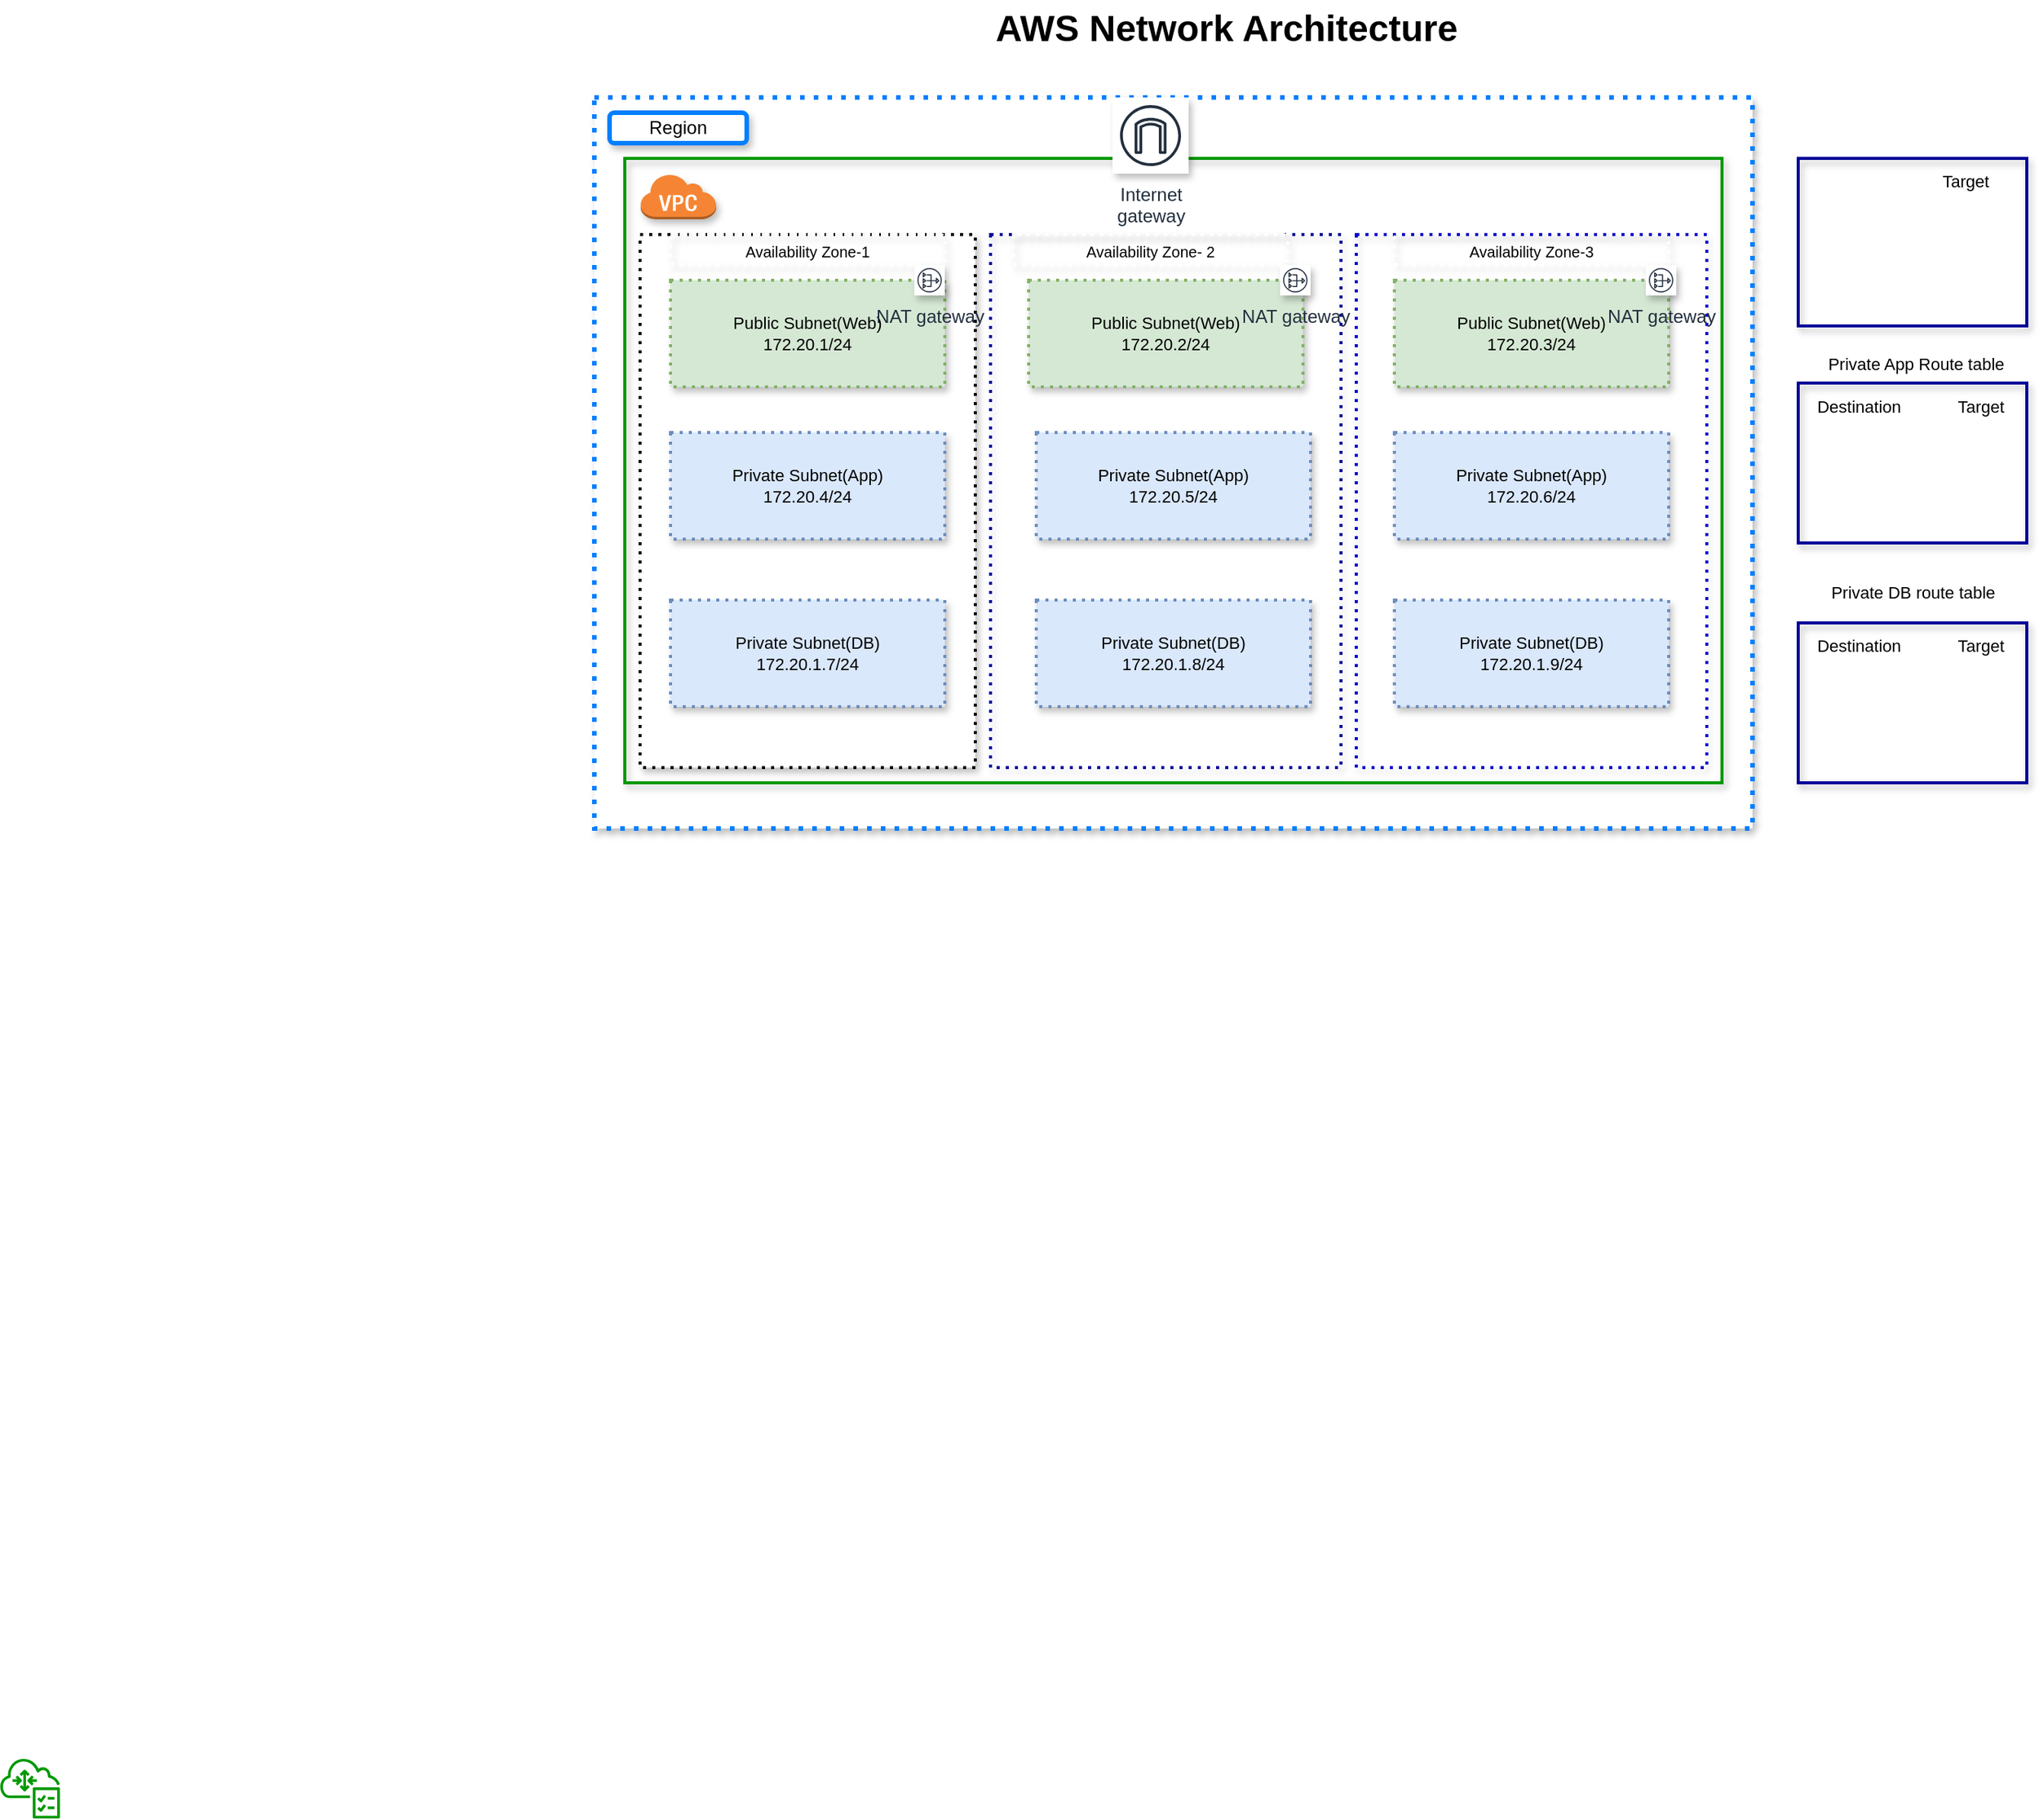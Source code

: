 <mxfile version="16.5.1" type="device" pages="2"><diagram id="9ilfL59pEdwuuDxyLTGa" name="Aws network architecture"><mxGraphModel dx="1038" dy="1741" grid="1" gridSize="10" guides="1" tooltips="1" connect="1" arrows="1" fold="1" page="1" pageScale="1" pageWidth="850" pageHeight="1100" math="0" shadow="0"><root><mxCell id="0"/><mxCell id="1" parent="0"/><mxCell id="xmKlLvKaqaFmYAz1y-vQ-2" value="" style="whiteSpace=wrap;html=1;strokeWidth=2;strokeColor=#009900;shadow=1;" parent="1" vertex="1"><mxGeometry x="470" y="-990" width="730" height="400" as="geometry"/></mxCell><mxCell id="xmKlLvKaqaFmYAz1y-vQ-3" value="" style="sketch=0;outlineConnect=0;fontColor=#232F3E;gradientColor=none;fillColor=#009900;strokeColor=none;dashed=0;verticalLabelPosition=bottom;verticalAlign=top;align=center;html=1;fontSize=12;fontStyle=0;aspect=fixed;pointerEvents=1;shape=mxgraph.aws4.vpc_network_access_analyzer;" parent="1" vertex="1"><mxGeometry x="70" y="60" width="39.49" height="40" as="geometry"/></mxCell><mxCell id="xmKlLvKaqaFmYAz1y-vQ-4" value="" style="rounded=0;whiteSpace=wrap;html=1;shadow=1;strokeColor=#007FFF;strokeWidth=3;fillColor=#FFFFFF;dashed=1;dashPattern=1 2;" parent="1" vertex="1"><mxGeometry x="460" y="-1030" width="760" height="480" as="geometry"/></mxCell><mxCell id="xmKlLvKaqaFmYAz1y-vQ-5" value="Region" style="rounded=1;whiteSpace=wrap;html=1;shadow=1;strokeColor=#007FFF;strokeWidth=3;fillColor=#FFFFFF;" parent="1" vertex="1"><mxGeometry x="470" y="-1020" width="90" height="20" as="geometry"/></mxCell><mxCell id="xmKlLvKaqaFmYAz1y-vQ-6" value="" style="rounded=0;whiteSpace=wrap;html=1;shadow=1;strokeColor=#009900;strokeWidth=2;fillColor=none;gradientColor=#ffffff;" parent="1" vertex="1"><mxGeometry x="480" y="-990" width="720" height="410" as="geometry"/></mxCell><mxCell id="xmKlLvKaqaFmYAz1y-vQ-11" value="" style="outlineConnect=0;dashed=0;verticalLabelPosition=bottom;verticalAlign=top;align=center;html=1;shape=mxgraph.aws3.virtual_private_cloud;fillColor=#F58534;gradientColor=none;shadow=1;fontSize=14;strokeColor=#FFFFFF;strokeWidth=2;" parent="1" vertex="1"><mxGeometry x="490" y="-980" width="50" height="30" as="geometry"/></mxCell><mxCell id="xmKlLvKaqaFmYAz1y-vQ-12" value="Internet&#10;gateway" style="sketch=0;outlineConnect=0;fontColor=#232F3E;gradientColor=none;strokeColor=#232F3E;fillColor=#ffffff;dashed=0;verticalLabelPosition=bottom;verticalAlign=top;align=center;html=1;fontSize=12;fontStyle=0;aspect=fixed;shape=mxgraph.aws4.resourceIcon;resIcon=mxgraph.aws4.internet_gateway;shadow=1;" parent="1" vertex="1"><mxGeometry x="800" y="-1030" width="50" height="50" as="geometry"/></mxCell><mxCell id="xmKlLvKaqaFmYAz1y-vQ-13" value="" style="rounded=0;whiteSpace=wrap;html=1;shadow=1;fontSize=14;strokeColor=#0000CC;strokeWidth=2;fillColor=none;gradientColor=#ffffff;dashed=1;dashPattern=1 2;" parent="1" vertex="1"><mxGeometry x="960" y="-940" width="230" height="350" as="geometry"/></mxCell><mxCell id="xmKlLvKaqaFmYAz1y-vQ-14" value="" style="rounded=0;whiteSpace=wrap;html=1;shadow=1;fontSize=14;strokeColor=#000099;strokeWidth=2;fillColor=none;gradientColor=#ffffff;dashed=1;dashPattern=1 2;" parent="1" vertex="1"><mxGeometry x="720" y="-940" width="230" height="350" as="geometry"/></mxCell><mxCell id="xmKlLvKaqaFmYAz1y-vQ-15" value="" style="rounded=0;whiteSpace=wrap;html=1;shadow=1;fontSize=14;strokeWidth=2;dashed=1;dashPattern=1 2;" parent="1" vertex="1"><mxGeometry x="490" y="-940" width="220" height="350" as="geometry"/></mxCell><mxCell id="xmKlLvKaqaFmYAz1y-vQ-18" value="&lt;font style=&quot;font-size: 10px&quot;&gt;Availability Zone-1&lt;/font&gt;" style="rounded=1;whiteSpace=wrap;html=1;shadow=1;dashed=1;dashPattern=1 2;fontSize=14;strokeColor=#FFFFFF;strokeWidth=2;fillColor=none;gradientColor=#ffffff;" parent="1" vertex="1"><mxGeometry x="510" y="-940" width="180" height="20" as="geometry"/></mxCell><mxCell id="xmKlLvKaqaFmYAz1y-vQ-20" value="&lt;font style=&quot;font-size: 10px&quot;&gt;Availability Zone- 2&lt;/font&gt;" style="rounded=1;whiteSpace=wrap;html=1;shadow=1;dashed=1;dashPattern=1 2;fontSize=14;strokeColor=#FFFFFF;strokeWidth=2;fillColor=none;gradientColor=#ffffff;" parent="1" vertex="1"><mxGeometry x="735" y="-940" width="180" height="20" as="geometry"/></mxCell><mxCell id="xmKlLvKaqaFmYAz1y-vQ-21" value="&lt;font style=&quot;font-size: 10px&quot;&gt;Availability Zone-3&lt;/font&gt;" style="rounded=1;whiteSpace=wrap;html=1;shadow=1;dashed=1;dashPattern=1 2;fontSize=14;strokeColor=#FFFFFF;strokeWidth=2;fillColor=none;gradientColor=#ffffff;" parent="1" vertex="1"><mxGeometry x="985" y="-940" width="180" height="20" as="geometry"/></mxCell><mxCell id="xmKlLvKaqaFmYAz1y-vQ-22" value="&lt;font style=&quot;font-size: 11px&quot;&gt;P&lt;font&gt;ublic Subnet(Web)&lt;br&gt;172.20.2/24&lt;br&gt;&lt;/font&gt;&lt;/font&gt;" style="rounded=0;whiteSpace=wrap;html=1;shadow=1;dashed=1;dashPattern=1 2;fontSize=10;strokeColor=#82b366;strokeWidth=2;fillColor=#d5e8d4;" parent="1" vertex="1"><mxGeometry x="745" y="-910" width="180" height="70" as="geometry"/></mxCell><mxCell id="xmKlLvKaqaFmYAz1y-vQ-23" value="&lt;font style=&quot;font-size: 11px&quot;&gt;P&lt;font&gt;ublic Subnet(Web)&lt;br&gt;172.20.1/24&lt;br&gt;&lt;/font&gt;&lt;/font&gt;" style="rounded=0;whiteSpace=wrap;html=1;shadow=1;dashed=1;dashPattern=1 2;fontSize=10;strokeColor=#82b366;strokeWidth=2;fillColor=#d5e8d4;" parent="1" vertex="1"><mxGeometry x="510" y="-910" width="180" height="70" as="geometry"/></mxCell><mxCell id="xmKlLvKaqaFmYAz1y-vQ-24" value="&lt;font style=&quot;font-size: 11px&quot;&gt;P&lt;font&gt;ublic Subnet(Web)&lt;br&gt;172.20.3/24&lt;br&gt;&lt;/font&gt;&lt;/font&gt;" style="rounded=0;whiteSpace=wrap;html=1;shadow=1;dashed=1;dashPattern=1 2;fontSize=10;strokeColor=#82b366;strokeWidth=2;fillColor=#d5e8d4;" parent="1" vertex="1"><mxGeometry x="985" y="-910" width="180" height="70" as="geometry"/></mxCell><mxCell id="xmKlLvKaqaFmYAz1y-vQ-25" value="&lt;font style=&quot;font-size: 11px&quot;&gt;Private&lt;font&gt;&amp;nbsp;Subnet(App)&lt;br&gt;172.20.4/24&lt;br&gt;&lt;/font&gt;&lt;/font&gt;" style="rounded=0;whiteSpace=wrap;html=1;shadow=1;dashed=1;dashPattern=1 2;fontSize=10;strokeColor=#6c8ebf;strokeWidth=2;fillColor=#dae8fc;" parent="1" vertex="1"><mxGeometry x="510" y="-810" width="180" height="70" as="geometry"/></mxCell><mxCell id="xmKlLvKaqaFmYAz1y-vQ-26" value="&lt;font style=&quot;font-size: 11px&quot;&gt;Private&lt;font&gt;&amp;nbsp;Subnet(DB)&lt;br&gt;172.20.1.8/24&lt;br&gt;&lt;/font&gt;&lt;/font&gt;" style="rounded=0;whiteSpace=wrap;html=1;shadow=1;dashed=1;dashPattern=1 2;fontSize=10;strokeColor=#6c8ebf;strokeWidth=2;fillColor=#dae8fc;" parent="1" vertex="1"><mxGeometry x="750" y="-700" width="180" height="70" as="geometry"/></mxCell><mxCell id="xmKlLvKaqaFmYAz1y-vQ-27" value="&lt;font style=&quot;font-size: 11px&quot;&gt;Private&lt;font&gt;&amp;nbsp;Subnet(App)&lt;br&gt;172.20.5/24&lt;br&gt;&lt;/font&gt;&lt;/font&gt;" style="rounded=0;whiteSpace=wrap;html=1;shadow=1;dashed=1;dashPattern=1 2;fontSize=10;strokeColor=#6c8ebf;strokeWidth=2;fillColor=#dae8fc;" parent="1" vertex="1"><mxGeometry x="750" y="-810" width="180" height="70" as="geometry"/></mxCell><mxCell id="xmKlLvKaqaFmYAz1y-vQ-28" value="&lt;font style=&quot;font-size: 11px&quot;&gt;Private&lt;font&gt;&amp;nbsp;Subnet(DB)&lt;br&gt;172.20.1.9/24&lt;br&gt;&lt;/font&gt;&lt;/font&gt;" style="rounded=0;whiteSpace=wrap;html=1;shadow=1;dashed=1;dashPattern=1 2;fontSize=10;strokeColor=#6c8ebf;strokeWidth=2;fillColor=#dae8fc;" parent="1" vertex="1"><mxGeometry x="985" y="-700" width="180" height="70" as="geometry"/></mxCell><mxCell id="xmKlLvKaqaFmYAz1y-vQ-29" value="&lt;font style=&quot;font-size: 11px&quot;&gt;Private&lt;font&gt;&amp;nbsp;Subnet(App)&lt;br&gt;172.20.6/24&lt;br&gt;&lt;/font&gt;&lt;/font&gt;" style="rounded=0;whiteSpace=wrap;html=1;shadow=1;dashed=1;dashPattern=1 2;fontSize=10;strokeColor=#6c8ebf;strokeWidth=2;fillColor=#dae8fc;" parent="1" vertex="1"><mxGeometry x="985" y="-810" width="180" height="70" as="geometry"/></mxCell><mxCell id="xmKlLvKaqaFmYAz1y-vQ-30" value="&lt;font style=&quot;font-size: 11px&quot;&gt;Private&lt;font&gt;&amp;nbsp;Subnet(DB)&lt;br&gt;172.20.1.7/24&lt;br&gt;&lt;/font&gt;&lt;/font&gt;" style="rounded=0;whiteSpace=wrap;html=1;shadow=1;dashed=1;dashPattern=1 2;fontSize=10;strokeColor=#6c8ebf;strokeWidth=2;fillColor=#dae8fc;" parent="1" vertex="1"><mxGeometry x="510" y="-700" width="180" height="70" as="geometry"/></mxCell><mxCell id="xmKlLvKaqaFmYAz1y-vQ-31" value="NAT gateway" style="sketch=0;outlineConnect=0;fontColor=#232F3E;gradientColor=none;strokeColor=#232F3E;fillColor=#ffffff;dashed=0;verticalLabelPosition=bottom;verticalAlign=top;align=center;html=1;fontSize=12;fontStyle=0;aspect=fixed;shape=mxgraph.aws4.resourceIcon;resIcon=mxgraph.aws4.nat_gateway;shadow=1;dashPattern=1 2;" parent="1" vertex="1"><mxGeometry x="1150" y="-920" width="20" height="20" as="geometry"/></mxCell><mxCell id="xmKlLvKaqaFmYAz1y-vQ-32" value="NAT gateway" style="sketch=0;outlineConnect=0;fontColor=#232F3E;gradientColor=none;strokeColor=#232F3E;fillColor=#ffffff;dashed=0;verticalLabelPosition=bottom;verticalAlign=top;align=center;html=1;fontSize=12;fontStyle=0;aspect=fixed;shape=mxgraph.aws4.resourceIcon;resIcon=mxgraph.aws4.nat_gateway;shadow=1;dashPattern=1 2;" parent="1" vertex="1"><mxGeometry x="910" y="-920" width="20" height="20" as="geometry"/></mxCell><mxCell id="xmKlLvKaqaFmYAz1y-vQ-33" value="NAT gateway" style="sketch=0;outlineConnect=0;fontColor=#232F3E;gradientColor=none;strokeColor=#232F3E;fillColor=#ffffff;dashed=0;verticalLabelPosition=bottom;verticalAlign=top;align=center;html=1;fontSize=12;fontStyle=0;aspect=fixed;shape=mxgraph.aws4.resourceIcon;resIcon=mxgraph.aws4.nat_gateway;shadow=1;dashPattern=1 2;" parent="1" vertex="1"><mxGeometry x="670" y="-920" width="20" height="20" as="geometry"/></mxCell><mxCell id="xmKlLvKaqaFmYAz1y-vQ-34" value="" style="rounded=0;whiteSpace=wrap;html=1;shadow=1;fontSize=11;strokeColor=#000099;strokeWidth=2;fillColor=none;gradientColor=#ffffff;" parent="1" vertex="1"><mxGeometry x="1250" y="-842.5" width="150" height="105" as="geometry"/></mxCell><mxCell id="xmKlLvKaqaFmYAz1y-vQ-35" value="" style="rounded=0;whiteSpace=wrap;html=1;shadow=1;fontSize=11;strokeColor=#000099;strokeWidth=2;fillColor=none;gradientColor=#ffffff;" parent="1" vertex="1"><mxGeometry x="1250" y="-990" width="150" height="110" as="geometry"/></mxCell><mxCell id="xmKlLvKaqaFmYAz1y-vQ-36" value="" style="rounded=0;whiteSpace=wrap;html=1;shadow=1;fontSize=11;strokeColor=#000099;strokeWidth=2;fillColor=none;gradientColor=#ffffff;" parent="1" vertex="1"><mxGeometry x="1250" y="-685" width="150" height="105" as="geometry"/></mxCell><mxCell id="xmKlLvKaqaFmYAz1y-vQ-44" value="Target" style="text;html=1;strokeColor=none;fillColor=none;align=center;verticalAlign=middle;whiteSpace=wrap;rounded=0;shadow=1;fontSize=11;" parent="1" vertex="1"><mxGeometry x="1330" y="-990" width="60" height="30" as="geometry"/></mxCell><mxCell id="xmKlLvKaqaFmYAz1y-vQ-45" value="Destination" style="text;html=1;strokeColor=none;fillColor=none;align=center;verticalAlign=middle;whiteSpace=wrap;rounded=0;shadow=1;fontSize=11;" parent="1" vertex="1"><mxGeometry x="1260" y="-842.5" width="60" height="30" as="geometry"/></mxCell><mxCell id="xmKlLvKaqaFmYAz1y-vQ-46" value="Target" style="text;html=1;strokeColor=none;fillColor=none;align=center;verticalAlign=middle;whiteSpace=wrap;rounded=0;shadow=1;fontSize=11;" parent="1" vertex="1"><mxGeometry x="1340" y="-842.5" width="60" height="30" as="geometry"/></mxCell><mxCell id="xmKlLvKaqaFmYAz1y-vQ-47" value="Destination" style="text;html=1;strokeColor=none;fillColor=none;align=center;verticalAlign=middle;whiteSpace=wrap;rounded=0;shadow=1;fontSize=11;" parent="1" vertex="1"><mxGeometry x="1260" y="-685" width="60" height="30" as="geometry"/></mxCell><mxCell id="xmKlLvKaqaFmYAz1y-vQ-48" value="Target" style="text;html=1;strokeColor=none;fillColor=none;align=center;verticalAlign=middle;whiteSpace=wrap;rounded=0;shadow=1;fontSize=11;" parent="1" vertex="1"><mxGeometry x="1340" y="-685" width="60" height="30" as="geometry"/></mxCell><mxCell id="xmKlLvKaqaFmYAz1y-vQ-50" value="Private App Route table" style="text;html=1;strokeColor=none;fillColor=none;align=center;verticalAlign=middle;whiteSpace=wrap;rounded=0;shadow=1;fontSize=11;" parent="1" vertex="1"><mxGeometry x="1265" y="-870" width="125" height="30" as="geometry"/></mxCell><mxCell id="xmKlLvKaqaFmYAz1y-vQ-51" value="Private DB route table" style="text;html=1;strokeColor=none;fillColor=none;align=center;verticalAlign=middle;whiteSpace=wrap;rounded=0;shadow=1;fontSize=11;" parent="1" vertex="1"><mxGeometry x="1262.5" y="-720" width="125" height="30" as="geometry"/></mxCell><mxCell id="xmKlLvKaqaFmYAz1y-vQ-58" value="&lt;b&gt;&lt;font style=&quot;font-size: 24px&quot;&gt;AWS Network Architecture&lt;/font&gt;&lt;/b&gt;" style="text;html=1;strokeColor=none;fillColor=none;align=center;verticalAlign=middle;whiteSpace=wrap;rounded=0;shadow=1;fontSize=11;" parent="1" vertex="1"><mxGeometry x="700" y="-1090" width="350" height="30" as="geometry"/></mxCell></root></mxGraphModel></diagram><diagram id="OjbrNaL3xqpUjWn_R8Hc" name="AWS Three Tier Architecture"><mxGraphModel dx="1038" dy="1741" grid="1" gridSize="10" guides="1" tooltips="1" connect="1" arrows="1" fold="1" page="1" pageScale="1" pageWidth="850" pageHeight="1100" math="0" shadow="0"><root><mxCell id="IDfDmK1JDLZxpyQMVHWa-0"/><mxCell id="IDfDmK1JDLZxpyQMVHWa-1" parent="IDfDmK1JDLZxpyQMVHWa-0"/><mxCell id="IDfDmK1JDLZxpyQMVHWa-2" value="" style="rounded=0;whiteSpace=wrap;html=1;shadow=1;fontSize=24;strokeColor=#000000;strokeWidth=1;fillColor=none;gradientColor=#ffffff;" parent="IDfDmK1JDLZxpyQMVHWa-1" vertex="1"><mxGeometry x="30" y="-450" width="810" height="560" as="geometry"/></mxCell><mxCell id="IDfDmK1JDLZxpyQMVHWa-3" value="" style="rounded=0;whiteSpace=wrap;html=1;shadow=1;fontSize=24;strokeColor=#000099;strokeWidth=2;fillColor=none;gradientColor=#ffffff;dashed=1;dashPattern=1 2;" parent="IDfDmK1JDLZxpyQMVHWa-1" vertex="1"><mxGeometry x="50" y="-390" width="780" height="460" as="geometry"/></mxCell><mxCell id="IDfDmK1JDLZxpyQMVHWa-4" value="&lt;b&gt;AWS Three Tier App Architecture&lt;/b&gt;" style="text;html=1;strokeColor=none;fillColor=none;align=center;verticalAlign=middle;whiteSpace=wrap;rounded=0;shadow=1;fontSize=24;" parent="IDfDmK1JDLZxpyQMVHWa-1" vertex="1"><mxGeometry x="210" y="-450" width="430" height="40" as="geometry"/></mxCell><mxCell id="k95Mn4BbqIVFrG9RTgCG-1" value="AWS Cloud" style="sketch=0;outlineConnect=0;fontColor=#232F3E;gradientColor=none;strokeColor=#232F3E;fillColor=#ffffff;dashed=0;verticalLabelPosition=bottom;verticalAlign=top;align=center;html=1;fontSize=12;fontStyle=0;aspect=fixed;shape=mxgraph.aws4.resourceIcon;resIcon=mxgraph.aws4.aws_cloud;shadow=1;" parent="IDfDmK1JDLZxpyQMVHWa-1" vertex="1"><mxGeometry x="40" y="-450" width="40" height="40" as="geometry"/></mxCell><mxCell id="k95Mn4BbqIVFrG9RTgCG-2" value="&lt;font style=&quot;font-size: 14px&quot;&gt;&lt;b&gt;Region&lt;/b&gt;&lt;/font&gt;" style="text;html=1;strokeColor=none;fillColor=none;align=center;verticalAlign=middle;whiteSpace=wrap;rounded=0;shadow=1;dashed=1;dashPattern=1 2;fontSize=24;" parent="IDfDmK1JDLZxpyQMVHWa-1" vertex="1"><mxGeometry x="60" y="-390" width="80" height="30" as="geometry"/></mxCell><mxCell id="k95Mn4BbqIVFrG9RTgCG-4" value="" style="rounded=0;whiteSpace=wrap;html=1;shadow=1;fontSize=14;strokeColor=#009900;strokeWidth=2;fillColor=none;gradientColor=#ffffff;" parent="IDfDmK1JDLZxpyQMVHWa-1" vertex="1"><mxGeometry x="70" y="-350" width="750" height="400" as="geometry"/></mxCell><mxCell id="T_vO4JBgtmGhAkzNvnO7-0" value="" style="outlineConnect=0;dashed=0;verticalLabelPosition=bottom;verticalAlign=top;align=center;html=1;shape=mxgraph.aws3.virtual_private_cloud;fillColor=#F58534;gradientColor=none;shadow=1;fontSize=14;strokeColor=#FFFFFF;strokeWidth=2;" parent="IDfDmK1JDLZxpyQMVHWa-1" vertex="1"><mxGeometry x="100" y="-350" width="50" height="30" as="geometry"/></mxCell><mxCell id="T_vO4JBgtmGhAkzNvnO7-1" value="" style="rounded=0;whiteSpace=wrap;html=1;shadow=1;fontSize=14;strokeColor=#0000CC;strokeWidth=2;fillColor=none;gradientColor=#ffffff;dashed=1;dashPattern=1 2;" parent="IDfDmK1JDLZxpyQMVHWa-1" vertex="1"><mxGeometry x="94.25" y="-296.25" width="310" height="330" as="geometry"/></mxCell><mxCell id="T_vO4JBgtmGhAkzNvnO7-2" value="" style="rounded=0;whiteSpace=wrap;html=1;shadow=1;fontSize=14;strokeColor=#0000CC;strokeWidth=2;fillColor=none;gradientColor=#ffffff;dashed=1;dashPattern=1 2;" parent="IDfDmK1JDLZxpyQMVHWa-1" vertex="1"><mxGeometry x="465" y="-298" width="330" height="330" as="geometry"/></mxCell><mxCell id="1WOXSY7i-XJZhf2cpbuF-0" value="" style="rounded=0;whiteSpace=wrap;html=1;shadow=1;fontSize=14;strokeColor=#82b366;strokeWidth=1;fillColor=#d5e8d4;" parent="IDfDmK1JDLZxpyQMVHWa-1" vertex="1"><mxGeometry x="120" y="-280" width="270" height="80" as="geometry"/></mxCell><mxCell id="1WOXSY7i-XJZhf2cpbuF-1" value="" style="rounded=0;whiteSpace=wrap;html=1;shadow=1;dashed=1;dashPattern=1 2;fontSize=14;strokeColor=#6c8ebf;strokeWidth=2;fillColor=#dae8fc;" parent="IDfDmK1JDLZxpyQMVHWa-1" vertex="1"><mxGeometry x="120" y="-60" width="270" height="80" as="geometry"/></mxCell><mxCell id="1WOXSY7i-XJZhf2cpbuF-2" value="" style="rounded=0;whiteSpace=wrap;html=1;shadow=1;dashed=1;dashPattern=1 2;fontSize=14;strokeColor=#6c8ebf;strokeWidth=2;fillColor=#dae8fc;" parent="IDfDmK1JDLZxpyQMVHWa-1" vertex="1"><mxGeometry x="120" y="-172.5" width="270" height="95" as="geometry"/></mxCell><mxCell id="1WOXSY7i-XJZhf2cpbuF-3" value="" style="rounded=0;whiteSpace=wrap;html=1;shadow=1;fontSize=14;strokeColor=#82b366;strokeWidth=1;fillColor=#d5e8d4;" parent="IDfDmK1JDLZxpyQMVHWa-1" vertex="1"><mxGeometry x="489.5" y="-280" width="275" height="80" as="geometry"/></mxCell><mxCell id="1WOXSY7i-XJZhf2cpbuF-4" value="" style="rounded=0;whiteSpace=wrap;html=1;shadow=1;dashed=1;dashPattern=1 2;fontSize=14;strokeColor=#6c8ebf;strokeWidth=2;fillColor=#dae8fc;" parent="IDfDmK1JDLZxpyQMVHWa-1" vertex="1"><mxGeometry x="489.5" y="-177.5" width="281" height="92.5" as="geometry"/></mxCell><mxCell id="1WOXSY7i-XJZhf2cpbuF-5" value="" style="rounded=0;whiteSpace=wrap;html=1;shadow=1;dashed=1;dashPattern=1 2;fontSize=14;strokeColor=#6c8ebf;strokeWidth=2;fillColor=#dae8fc;" parent="IDfDmK1JDLZxpyQMVHWa-1" vertex="1"><mxGeometry x="489.5" y="-65" width="280.5" height="80" as="geometry"/></mxCell><mxCell id="1WOXSY7i-XJZhf2cpbuF-7" value="Web" style="text;html=1;strokeColor=none;fillColor=none;align=center;verticalAlign=middle;whiteSpace=wrap;rounded=0;shadow=1;fontSize=14;" parent="IDfDmK1JDLZxpyQMVHWa-1" vertex="1"><mxGeometry x="120" y="-280" width="60" height="30" as="geometry"/></mxCell><mxCell id="1WOXSY7i-XJZhf2cpbuF-9" value="Web" style="text;html=1;strokeColor=none;fillColor=none;align=center;verticalAlign=middle;whiteSpace=wrap;rounded=0;shadow=1;fontSize=14;" parent="IDfDmK1JDLZxpyQMVHWa-1" vertex="1"><mxGeometry x="500" y="-277.5" width="60" height="30" as="geometry"/></mxCell><mxCell id="1WOXSY7i-XJZhf2cpbuF-10" value="App" style="text;html=1;strokeColor=none;fillColor=none;align=center;verticalAlign=middle;whiteSpace=wrap;rounded=0;shadow=1;fontSize=14;" parent="IDfDmK1JDLZxpyQMVHWa-1" vertex="1"><mxGeometry x="120" y="-172.5" width="60" height="30" as="geometry"/></mxCell><mxCell id="1WOXSY7i-XJZhf2cpbuF-11" value="App" style="text;html=1;strokeColor=none;fillColor=none;align=center;verticalAlign=middle;whiteSpace=wrap;rounded=0;shadow=1;fontSize=14;" parent="IDfDmK1JDLZxpyQMVHWa-1" vertex="1"><mxGeometry x="505" y="-178" width="60" height="30" as="geometry"/></mxCell><mxCell id="1WOXSY7i-XJZhf2cpbuF-12" value="DB" style="text;html=1;strokeColor=none;fillColor=none;align=center;verticalAlign=middle;whiteSpace=wrap;rounded=0;shadow=1;fontSize=14;" parent="IDfDmK1JDLZxpyQMVHWa-1" vertex="1"><mxGeometry x="120" y="-60" width="60" height="30" as="geometry"/></mxCell><mxCell id="1WOXSY7i-XJZhf2cpbuF-13" value="DB" style="text;html=1;strokeColor=none;fillColor=none;align=center;verticalAlign=middle;whiteSpace=wrap;rounded=0;shadow=1;fontSize=14;" parent="IDfDmK1JDLZxpyQMVHWa-1" vertex="1"><mxGeometry x="490" y="-65" width="60" height="30" as="geometry"/></mxCell><mxCell id="mncGsso36YL58ilVvsEn-3" style="edgeStyle=orthogonalEdgeStyle;rounded=0;orthogonalLoop=1;jettySize=auto;html=1;entryX=0.5;entryY=0;entryDx=0;entryDy=0;entryPerimeter=0;" parent="IDfDmK1JDLZxpyQMVHWa-1" source="1WOXSY7i-XJZhf2cpbuF-16" edge="1" target="96_DacVB0DiYZ1zI81Xt-6"><mxGeometry relative="1" as="geometry"><mxPoint x="440" y="-350" as="targetPoint"/></mxGeometry></mxCell><mxCell id="1WOXSY7i-XJZhf2cpbuF-16" value="" style="sketch=0;points=[[0,0,0],[0.25,0,0],[0.5,0,0],[0.75,0,0],[1,0,0],[0,1,0],[0.25,1,0],[0.5,1,0],[0.75,1,0],[1,1,0],[0,0.25,0],[0,0.5,0],[0,0.75,0],[1,0.25,0],[1,0.5,0],[1,0.75,0]];outlineConnect=0;fontColor=#232F3E;gradientColor=#945DF2;gradientDirection=north;fillColor=#5A30B5;strokeColor=#ffffff;dashed=0;verticalLabelPosition=bottom;verticalAlign=top;align=center;html=1;fontSize=12;fontStyle=0;aspect=fixed;shape=mxgraph.aws4.resourceIcon;resIcon=mxgraph.aws4.route_53;shadow=1;" parent="IDfDmK1JDLZxpyQMVHWa-1" vertex="1"><mxGeometry x="421" y="-410" width="38" height="38" as="geometry"/></mxCell><mxCell id="1WOXSY7i-XJZhf2cpbuF-17" value="" style="edgeStyle=elbowEdgeStyle;elbow=vertical;endArrow=none;html=1;rounded=0;fontSize=14;entryX=1.029;entryY=0.143;entryDx=0;entryDy=0;entryPerimeter=0;" parent="IDfDmK1JDLZxpyQMVHWa-1" source="IDfDmK1JDLZxpyQMVHWa-3" target="1WOXSY7i-XJZhf2cpbuF-16" edge="1"><mxGeometry width="50" height="50" relative="1" as="geometry"><mxPoint x="438.7" y="-380" as="sourcePoint"/><mxPoint x="438.7" y="-264.24" as="targetPoint"/><Array as="points"><mxPoint x="440" y="-330"/></Array></mxGeometry></mxCell><mxCell id="1WOXSY7i-XJZhf2cpbuF-32" value="" style="sketch=0;points=[[0,0,0],[0.25,0,0],[0.5,0,0],[0.75,0,0],[1,0,0],[0,1,0],[0.25,1,0],[0.5,1,0],[0.75,1,0],[1,1,0],[0,0.25,0],[0,0.5,0],[0,0.75,0],[1,0.25,0],[1,0.5,0],[1,0.75,0]];outlineConnect=0;fontColor=#232F3E;gradientColor=#F78E04;gradientDirection=north;fillColor=#D05C17;strokeColor=#ffffff;dashed=0;verticalLabelPosition=bottom;verticalAlign=top;align=center;html=1;fontSize=12;fontStyle=0;aspect=fixed;shape=mxgraph.aws4.resourceIcon;resIcon=mxgraph.aws4.ec2;shadow=1;" parent="IDfDmK1JDLZxpyQMVHWa-1" vertex="1"><mxGeometry x="202.5" y="-140" width="46" height="46" as="geometry"/></mxCell><mxCell id="1WOXSY7i-XJZhf2cpbuF-33" value="" style="sketch=0;points=[[0,0,0],[0.25,0,0],[0.5,0,0],[0.75,0,0],[1,0,0],[0,1,0],[0.25,1,0],[0.5,1,0],[0.75,1,0],[1,1,0],[0,0.25,0],[0,0.5,0],[0,0.75,0],[1,0.25,0],[1,0.5,0],[1,0.75,0]];outlineConnect=0;fontColor=#232F3E;gradientColor=#F78E04;gradientDirection=north;fillColor=#D05C17;strokeColor=#ffffff;dashed=0;verticalLabelPosition=bottom;verticalAlign=top;align=center;html=1;fontSize=12;fontStyle=0;aspect=fixed;shape=mxgraph.aws4.resourceIcon;resIcon=mxgraph.aws4.ec2;shadow=1;" parent="IDfDmK1JDLZxpyQMVHWa-1" vertex="1"><mxGeometry x="610" y="-140" width="40" height="40" as="geometry"/></mxCell><mxCell id="1WOXSY7i-XJZhf2cpbuF-34" value="Availability Zone 1" style="text;html=1;strokeColor=none;fillColor=none;align=center;verticalAlign=middle;whiteSpace=wrap;rounded=0;shadow=1;fontSize=14;" parent="IDfDmK1JDLZxpyQMVHWa-1" vertex="1"><mxGeometry x="200" y="-330" width="120" height="30" as="geometry"/></mxCell><mxCell id="1WOXSY7i-XJZhf2cpbuF-35" value="Availability Zone 2" style="text;html=1;strokeColor=none;fillColor=none;align=center;verticalAlign=middle;whiteSpace=wrap;rounded=0;shadow=1;fontSize=14;" parent="IDfDmK1JDLZxpyQMVHWa-1" vertex="1"><mxGeometry x="580" y="-330" width="155" height="30" as="geometry"/></mxCell><mxCell id="1WOXSY7i-XJZhf2cpbuF-38" value="EC2" style="text;html=1;strokeColor=none;fillColor=none;align=center;verticalAlign=middle;whiteSpace=wrap;rounded=0;shadow=1;fontSize=14;" parent="IDfDmK1JDLZxpyQMVHWa-1" vertex="1"><mxGeometry x="127.5" y="-140" width="60" height="30" as="geometry"/></mxCell><mxCell id="1WOXSY7i-XJZhf2cpbuF-39" value="EC2" style="text;html=1;strokeColor=none;fillColor=none;align=center;verticalAlign=middle;whiteSpace=wrap;rounded=0;shadow=1;fontSize=14;" parent="IDfDmK1JDLZxpyQMVHWa-1" vertex="1"><mxGeometry x="510" y="-148" width="60" height="30" as="geometry"/></mxCell><mxCell id="1WOXSY7i-XJZhf2cpbuF-51" value="" style="outlineConnect=0;dashed=0;verticalLabelPosition=bottom;verticalAlign=top;align=center;html=1;shape=mxgraph.aws3.rds;fillColor=#2E73B8;gradientColor=none;shadow=1;fontSize=14;strokeColor=#006633;strokeWidth=1;" parent="IDfDmK1JDLZxpyQMVHWa-1" vertex="1"><mxGeometry x="266.25" y="-40" width="42" height="40" as="geometry"/></mxCell><mxCell id="1WOXSY7i-XJZhf2cpbuF-52" value="" style="outlineConnect=0;dashed=0;verticalLabelPosition=bottom;verticalAlign=top;align=center;html=1;shape=mxgraph.aws3.rds;fillColor=#2E73B8;gradientColor=none;shadow=1;fontSize=14;strokeColor=#006633;strokeWidth=1;" parent="IDfDmK1JDLZxpyQMVHWa-1" vertex="1"><mxGeometry x="600" y="-45" width="40" height="45" as="geometry"/></mxCell><mxCell id="1WOXSY7i-XJZhf2cpbuF-66" value="&lt;font style=&quot;font-size: 14px&quot;&gt;RDS MySql ReadOnly&lt;/font&gt;" style="text;html=1;strokeColor=none;fillColor=none;align=center;verticalAlign=middle;whiteSpace=wrap;rounded=0;shadow=1;fontSize=14;" parent="IDfDmK1JDLZxpyQMVHWa-1" vertex="1"><mxGeometry x="130" y="-30" width="111.25" height="45" as="geometry"/></mxCell><mxCell id="1WOXSY7i-XJZhf2cpbuF-68" value="RDS MySql&lt;br&gt;Master" style="text;html=1;strokeColor=none;fillColor=none;align=center;verticalAlign=middle;whiteSpace=wrap;rounded=0;shadow=1;fontSize=14;" parent="IDfDmK1JDLZxpyQMVHWa-1" vertex="1"><mxGeometry x="656.25" y="-45" width="90" height="30" as="geometry"/></mxCell><mxCell id="mncGsso36YL58ilVvsEn-12" value="" style="sketch=0;points=[[0,0,0],[0.25,0,0],[0.5,0,0],[0.75,0,0],[1,0,0],[0,1,0],[0.25,1,0],[0.5,1,0],[0.75,1,0],[1,1,0],[0,0.25,0],[0,0.5,0],[0,0.75,0],[1,0.25,0],[1,0.5,0],[1,0.75,0]];outlineConnect=0;fontColor=#232F3E;gradientColor=#F78E04;gradientDirection=north;fillColor=#D05C17;strokeColor=#ffffff;dashed=0;verticalLabelPosition=bottom;verticalAlign=top;align=center;html=1;fontSize=12;fontStyle=0;aspect=fixed;shape=mxgraph.aws4.resourceIcon;resIcon=mxgraph.aws4.ec2;shadow=1;" parent="IDfDmK1JDLZxpyQMVHWa-1" vertex="1"><mxGeometry x="220" y="-270" width="46.25" height="46.25" as="geometry"/></mxCell><mxCell id="mncGsso36YL58ilVvsEn-14" value="" style="sketch=0;points=[[0,0,0],[0.25,0,0],[0.5,0,0],[0.75,0,0],[1,0,0],[0,1,0],[0.25,1,0],[0.5,1,0],[0.75,1,0],[1,1,0],[0,0.25,0],[0,0.5,0],[0,0.75,0],[1,0.25,0],[1,0.5,0],[1,0.75,0]];outlineConnect=0;fontColor=#232F3E;gradientColor=#F78E04;gradientDirection=north;fillColor=#D05C17;strokeColor=#ffffff;dashed=0;verticalLabelPosition=bottom;verticalAlign=top;align=center;html=1;fontSize=12;fontStyle=0;aspect=fixed;shape=mxgraph.aws4.resourceIcon;resIcon=mxgraph.aws4.ec2;shadow=1;" parent="IDfDmK1JDLZxpyQMVHWa-1" vertex="1"><mxGeometry x="627.5" y="-265" width="45" height="45" as="geometry"/></mxCell><mxCell id="mncGsso36YL58ilVvsEn-17" value="" style="outlineConnect=0;dashed=0;verticalLabelPosition=bottom;verticalAlign=top;align=center;html=1;shape=mxgraph.aws3.vpc_nat_gateway;fillColor=#F58536;gradientColor=none;dashPattern=1 2;fontSize=14;strokeColor=#000099;strokeWidth=2;" parent="IDfDmK1JDLZxpyQMVHWa-1" vertex="1"><mxGeometry x="350" y="-277.5" width="27.5" height="30" as="geometry"/></mxCell><mxCell id="mncGsso36YL58ilVvsEn-19" value="" style="outlineConnect=0;dashed=0;verticalLabelPosition=bottom;verticalAlign=top;align=center;html=1;shape=mxgraph.aws3.vpc_nat_gateway;fillColor=#F58536;gradientColor=none;dashPattern=1 2;fontSize=14;strokeColor=#000099;strokeWidth=2;" parent="IDfDmK1JDLZxpyQMVHWa-1" vertex="1"><mxGeometry x="730" y="-277.5" width="28.75" height="30" as="geometry"/></mxCell><mxCell id="mncGsso36YL58ilVvsEn-23" value="EC2" style="text;html=1;strokeColor=none;fillColor=none;align=center;verticalAlign=middle;whiteSpace=wrap;rounded=0;shadow=1;fontSize=14;" parent="IDfDmK1JDLZxpyQMVHWa-1" vertex="1"><mxGeometry x="570" y="-247.5" width="60" height="30" as="geometry"/></mxCell><mxCell id="mncGsso36YL58ilVvsEn-25" value="EC2" style="text;html=1;strokeColor=none;fillColor=none;align=center;verticalAlign=middle;whiteSpace=wrap;rounded=0;shadow=1;fontSize=14;" parent="IDfDmK1JDLZxpyQMVHWa-1" vertex="1"><mxGeometry x="166.25" y="-250" width="60" height="30" as="geometry"/></mxCell><mxCell id="lVmzdtDxg7cLP6KtFoVL-2" value="" style="rounded=1;arcSize=10;dashed=1;strokeColor=#ff0000;fillColor=none;gradientColor=none;dashPattern=8 4;strokeWidth=2;fontSize=14;" parent="IDfDmK1JDLZxpyQMVHWa-1" vertex="1"><mxGeometry x="110" y="-290" width="670" height="100" as="geometry"/></mxCell><mxCell id="lVmzdtDxg7cLP6KtFoVL-3" value="" style="rounded=1;arcSize=10;dashed=1;strokeColor=#ff0000;fillColor=none;gradientColor=none;dashPattern=8 4;strokeWidth=2;fontSize=14;" parent="IDfDmK1JDLZxpyQMVHWa-1" vertex="1"><mxGeometry x="110" y="-183" width="670" height="100" as="geometry"/></mxCell><mxCell id="lVmzdtDxg7cLP6KtFoVL-4" value="" style="rounded=1;arcSize=10;dashed=1;strokeColor=#ff0000;fillColor=none;gradientColor=none;dashPattern=8 4;strokeWidth=2;fontSize=14;" parent="IDfDmK1JDLZxpyQMVHWa-1" vertex="1"><mxGeometry x="110" y="-72.5" width="670" height="100" as="geometry"/></mxCell><mxCell id="96_DacVB0DiYZ1zI81Xt-1" value="&lt;b&gt;SG&lt;/b&gt;" style="text;html=1;strokeColor=none;fillColor=none;align=center;verticalAlign=middle;whiteSpace=wrap;rounded=0;" vertex="1" parent="IDfDmK1JDLZxpyQMVHWa-1"><mxGeometry x="410" y="-5" width="60" height="30" as="geometry"/></mxCell><mxCell id="96_DacVB0DiYZ1zI81Xt-2" value="&lt;b&gt;SG&lt;/b&gt;" style="text;html=1;strokeColor=none;fillColor=none;align=center;verticalAlign=middle;whiteSpace=wrap;rounded=0;" vertex="1" parent="IDfDmK1JDLZxpyQMVHWa-1"><mxGeometry x="405" y="-220" width="60" height="30" as="geometry"/></mxCell><mxCell id="96_DacVB0DiYZ1zI81Xt-4" value="&lt;b&gt;SG&lt;/b&gt;" style="text;html=1;strokeColor=none;fillColor=none;align=center;verticalAlign=middle;whiteSpace=wrap;rounded=0;" vertex="1" parent="IDfDmK1JDLZxpyQMVHWa-1"><mxGeometry x="410" y="-110" width="60" height="30" as="geometry"/></mxCell><mxCell id="96_DacVB0DiYZ1zI81Xt-6" value="" style="outlineConnect=0;dashed=0;verticalLabelPosition=bottom;verticalAlign=top;align=center;html=1;shape=mxgraph.aws3.application_load_balancer;fillColor=#F58534;gradientColor=none;" vertex="1" parent="IDfDmK1JDLZxpyQMVHWa-1"><mxGeometry x="419" y="-330" width="42" height="40" as="geometry"/></mxCell><mxCell id="96_DacVB0DiYZ1zI81Xt-7" value="&lt;b&gt;ALB&lt;/b&gt;" style="text;html=1;strokeColor=none;fillColor=none;align=center;verticalAlign=middle;whiteSpace=wrap;rounded=0;" vertex="1" parent="IDfDmK1JDLZxpyQMVHWa-1"><mxGeometry x="410" y="-295" width="60" height="30" as="geometry"/></mxCell><mxCell id="8wgt-fGs0qODS1OWfLtc-0" value="" style="outlineConnect=0;dashed=0;verticalLabelPosition=bottom;verticalAlign=top;align=center;html=1;shape=mxgraph.aws3.route_table;fillColor=#F58536;gradientColor=none;" vertex="1" parent="IDfDmK1JDLZxpyQMVHWa-1"><mxGeometry x="305" y="-225" width="45" height="40" as="geometry"/></mxCell><mxCell id="8wgt-fGs0qODS1OWfLtc-3" value="" style="outlineConnect=0;dashed=0;verticalLabelPosition=bottom;verticalAlign=top;align=center;html=1;shape=mxgraph.aws3.route_table;fillColor=#F58536;gradientColor=none;" vertex="1" parent="IDfDmK1JDLZxpyQMVHWa-1"><mxGeometry x="701.25" y="-225" width="45" height="40" as="geometry"/></mxCell><mxCell id="8wgt-fGs0qODS1OWfLtc-5" value="" style="outlineConnect=0;dashed=0;verticalLabelPosition=bottom;verticalAlign=top;align=center;html=1;shape=mxgraph.aws3.route_table;fillColor=#F58536;gradientColor=none;" vertex="1" parent="IDfDmK1JDLZxpyQMVHWa-1"><mxGeometry x="165" y="-200" width="45" height="40" as="geometry"/></mxCell><mxCell id="8wgt-fGs0qODS1OWfLtc-6" value="" style="outlineConnect=0;dashed=0;verticalLabelPosition=bottom;verticalAlign=top;align=center;html=1;shape=mxgraph.aws3.route_table;fillColor=#F58536;gradientColor=none;" vertex="1" parent="IDfDmK1JDLZxpyQMVHWa-1"><mxGeometry x="560" y="-190" width="45" height="40" as="geometry"/></mxCell><mxCell id="8wgt-fGs0qODS1OWfLtc-7" value="" style="endArrow=classic;html=1;rounded=0;" edge="1" parent="IDfDmK1JDLZxpyQMVHWa-1" source="8wgt-fGs0qODS1OWfLtc-0"><mxGeometry width="50" height="50" relative="1" as="geometry"><mxPoint x="310" y="-200" as="sourcePoint"/><mxPoint x="360" y="-250" as="targetPoint"/></mxGeometry></mxCell><mxCell id="8wgt-fGs0qODS1OWfLtc-8" value="" style="endArrow=classic;html=1;rounded=0;" edge="1" parent="IDfDmK1JDLZxpyQMVHWa-1"><mxGeometry width="50" height="50" relative="1" as="geometry"><mxPoint x="716.944" y="-225" as="sourcePoint"/><mxPoint x="735" y="-250" as="targetPoint"/></mxGeometry></mxCell><mxCell id="8wgt-fGs0qODS1OWfLtc-10" value="" style="endArrow=classic;html=1;rounded=0;entryX=0.418;entryY=0.9;entryDx=0;entryDy=0;entryPerimeter=0;" edge="1" parent="IDfDmK1JDLZxpyQMVHWa-1" source="96_DacVB0DiYZ1zI81Xt-7" target="lVmzdtDxg7cLP6KtFoVL-2"><mxGeometry width="50" height="50" relative="1" as="geometry"><mxPoint x="400" y="-110" as="sourcePoint"/><mxPoint x="450" y="-160" as="targetPoint"/><Array as="points"><mxPoint x="420" y="-260"/><mxPoint x="430" y="-280"/></Array></mxGeometry></mxCell><mxCell id="8wgt-fGs0qODS1OWfLtc-12" value="" style="endArrow=classic;html=1;rounded=0;" edge="1" parent="IDfDmK1JDLZxpyQMVHWa-1" source="96_DacVB0DiYZ1zI81Xt-7"><mxGeometry width="50" height="50" relative="1" as="geometry"><mxPoint x="400" y="-110" as="sourcePoint"/><mxPoint x="490" y="-210" as="targetPoint"/><Array as="points"><mxPoint x="440" y="-280"/></Array></mxGeometry></mxCell><mxCell id="8wgt-fGs0qODS1OWfLtc-13" value="" style="outlineConnect=0;dashed=0;verticalLabelPosition=bottom;verticalAlign=top;align=center;html=1;shape=mxgraph.aws3.application_load_balancer;fillColor=#F58536;gradientColor=none;" vertex="1" parent="IDfDmK1JDLZxpyQMVHWa-1"><mxGeometry x="414.5" y="-190" width="41" height="40" as="geometry"/></mxCell><mxCell id="8wgt-fGs0qODS1OWfLtc-14" value="&lt;b&gt;ALB&lt;/b&gt;" style="text;html=1;strokeColor=none;fillColor=none;align=center;verticalAlign=middle;whiteSpace=wrap;rounded=0;" vertex="1" parent="IDfDmK1JDLZxpyQMVHWa-1"><mxGeometry x="405" y="-160" width="60" height="30" as="geometry"/></mxCell><mxCell id="8wgt-fGs0qODS1OWfLtc-16" value="" style="endArrow=classic;html=1;rounded=0;entryX=0.418;entryY=0.9;entryDx=0;entryDy=0;entryPerimeter=0;" edge="1" parent="IDfDmK1JDLZxpyQMVHWa-1"><mxGeometry width="50" height="50" relative="1" as="geometry"><mxPoint x="409.5" y="-150" as="sourcePoint"/><mxPoint x="374.56" y="-85" as="targetPoint"/><Array as="points"><mxPoint x="404.5" y="-145"/><mxPoint x="414.5" y="-165"/></Array></mxGeometry></mxCell><mxCell id="8wgt-fGs0qODS1OWfLtc-17" value="" style="endArrow=classic;html=1;rounded=0;" edge="1" parent="IDfDmK1JDLZxpyQMVHWa-1"><mxGeometry width="50" height="50" relative="1" as="geometry"><mxPoint x="450" y="-160" as="sourcePoint"/><mxPoint x="500" y="-90" as="targetPoint"/><Array as="points"><mxPoint x="450" y="-160"/></Array></mxGeometry></mxCell><mxCell id="8wgt-fGs0qODS1OWfLtc-19" value="Auto Scaling group" style="points=[[0,0],[0.25,0],[0.5,0],[0.75,0],[1,0],[1,0.25],[1,0.5],[1,0.75],[1,1],[0.75,1],[0.5,1],[0.25,1],[0,1],[0,0.75],[0,0.5],[0,0.25]];outlineConnect=0;gradientColor=none;html=1;whiteSpace=wrap;fontSize=12;fontStyle=0;container=1;pointerEvents=0;collapsible=0;recursiveResize=0;shape=mxgraph.aws4.groupCenter;grIcon=mxgraph.aws4.group_auto_scaling_group;grStroke=1;strokeColor=#D86613;fillColor=none;verticalAlign=top;align=center;fontColor=#D86613;dashed=1;spacingTop=25;" vertex="1" parent="IDfDmK1JDLZxpyQMVHWa-1"><mxGeometry x="160" y="-272.5" width="560" height="62.5" as="geometry"/></mxCell><mxCell id="8wgt-fGs0qODS1OWfLtc-21" value="Auto Scaling group" style="points=[[0,0],[0.25,0],[0.5,0],[0.75,0],[1,0],[1,0.25],[1,0.5],[1,0.75],[1,1],[0.75,1],[0.5,1],[0.25,1],[0,1],[0,0.75],[0,0.5],[0,0.25]];outlineConnect=0;gradientColor=none;html=1;whiteSpace=wrap;fontSize=12;fontStyle=0;container=1;pointerEvents=0;collapsible=0;recursiveResize=0;shape=mxgraph.aws4.groupCenter;grIcon=mxgraph.aws4.group_auto_scaling_group;grStroke=1;strokeColor=#D86613;fillColor=none;verticalAlign=top;align=center;fontColor=#D86613;dashed=1;spacingTop=25;" vertex="1" parent="IDfDmK1JDLZxpyQMVHWa-1"><mxGeometry x="160" y="-142.5" width="560" height="62.5" as="geometry"/></mxCell><mxCell id="8wgt-fGs0qODS1OWfLtc-26" value="" style="edgeStyle=orthogonalEdgeStyle;html=1;endArrow=none;elbow=vertical;startArrow=openThin;startFill=0;strokeColor=#545B64;rounded=0;fontSize=14;" edge="1" parent="IDfDmK1JDLZxpyQMVHWa-1"><mxGeometry width="100" relative="1" as="geometry"><mxPoint x="389.5" y="-15" as="sourcePoint"/><mxPoint x="489.5" y="-15" as="targetPoint"/></mxGeometry></mxCell><mxCell id="8wgt-fGs0qODS1OWfLtc-27" value="" style="endArrow=classic;html=1;rounded=0;fontSize=14;entryX=0.373;entryY=0.125;entryDx=0;entryDy=0;entryPerimeter=0;exitX=0.46;exitY=-0.035;exitDx=0;exitDy=0;exitPerimeter=0;" edge="1" parent="IDfDmK1JDLZxpyQMVHWa-1" source="lVmzdtDxg7cLP6KtFoVL-4" target="lVmzdtDxg7cLP6KtFoVL-4"><mxGeometry width="50" height="50" relative="1" as="geometry"><mxPoint x="400" y="-130" as="sourcePoint"/><mxPoint x="450" y="-180" as="targetPoint"/></mxGeometry></mxCell></root></mxGraphModel></diagram></mxfile>